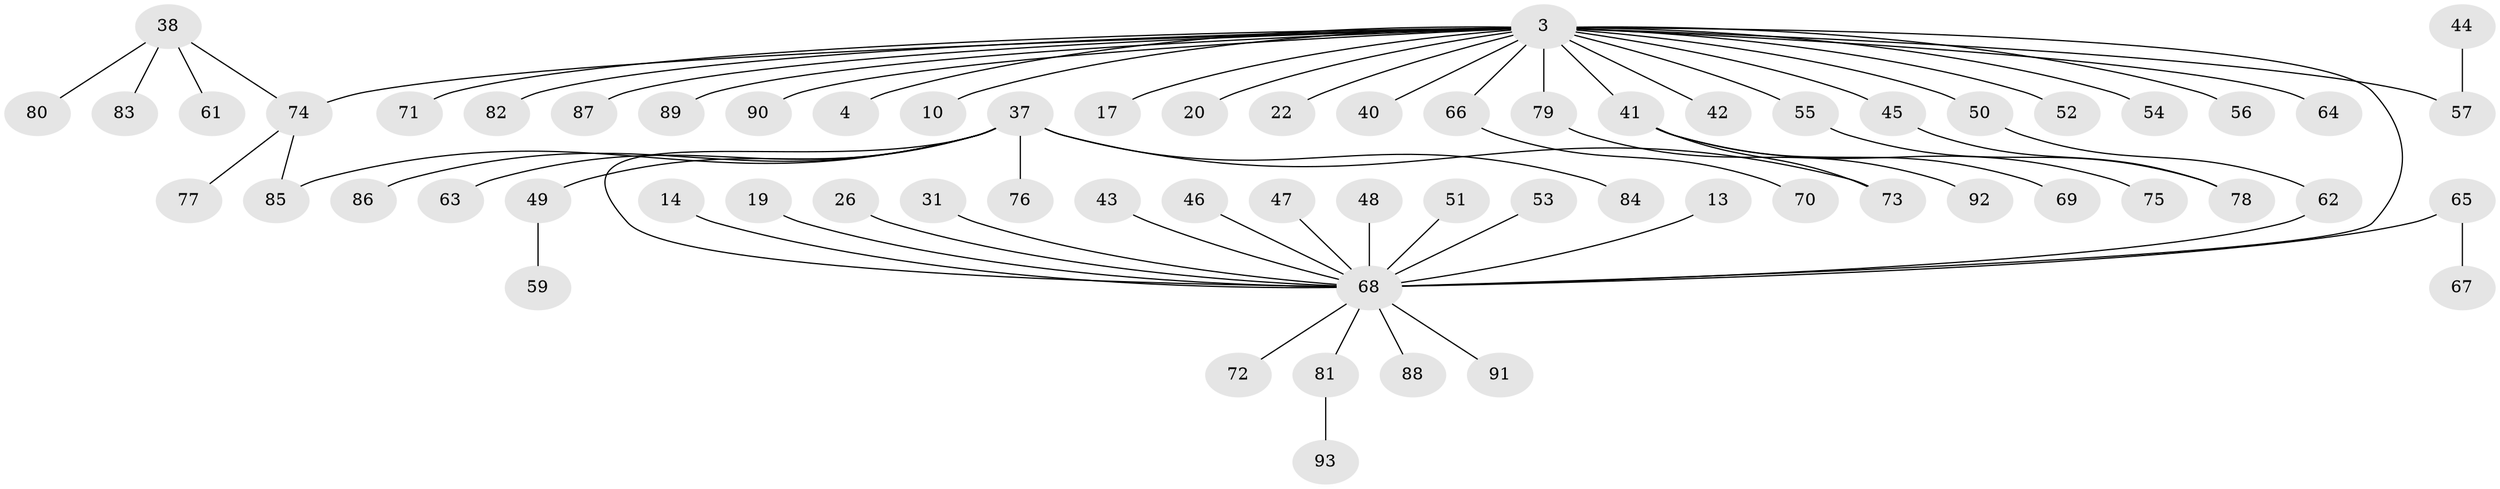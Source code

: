// original degree distribution, {6: 0.021505376344086023, 16: 0.010752688172043012, 30: 0.010752688172043012, 1: 0.6129032258064516, 4: 0.043010752688172046, 2: 0.20430107526881722, 5: 0.03225806451612903, 3: 0.06451612903225806}
// Generated by graph-tools (version 1.1) at 2025/51/03/04/25 21:51:15]
// undirected, 65 vertices, 68 edges
graph export_dot {
graph [start="1"]
  node [color=gray90,style=filled];
  3;
  4;
  10;
  13 [super="+6"];
  14;
  17;
  19;
  20;
  22;
  26;
  31;
  37 [super="+27+28"];
  38;
  40;
  41 [super="+36"];
  42;
  43;
  44;
  45;
  46;
  47;
  48;
  49;
  50;
  51;
  52;
  53;
  54 [super="+34"];
  55;
  56;
  57 [super="+39"];
  59;
  61;
  62;
  63;
  64;
  65;
  66 [super="+58"];
  67;
  68 [super="+33+35+24"];
  69;
  70;
  71;
  72;
  73;
  74 [super="+5+60+25"];
  75;
  76;
  77;
  78;
  79;
  80;
  81;
  82;
  83;
  84;
  85;
  86;
  87 [super="+16"];
  88;
  89;
  90;
  91;
  92;
  93;
  3 -- 4;
  3 -- 10;
  3 -- 17;
  3 -- 20;
  3 -- 22;
  3 -- 40;
  3 -- 41 [weight=2];
  3 -- 42;
  3 -- 45;
  3 -- 50;
  3 -- 52;
  3 -- 55;
  3 -- 56;
  3 -- 64;
  3 -- 71;
  3 -- 79;
  3 -- 82;
  3 -- 89;
  3 -- 90;
  3 -- 74 [weight=2];
  3 -- 66;
  3 -- 68 [weight=3];
  3 -- 87;
  3 -- 57;
  3 -- 54;
  13 -- 68;
  14 -- 68;
  19 -- 68;
  26 -- 68;
  31 -- 68;
  37 -- 73;
  37 -- 76;
  37 -- 49;
  37 -- 84;
  37 -- 85;
  37 -- 86;
  37 -- 63;
  37 -- 68;
  38 -- 61;
  38 -- 80;
  38 -- 83;
  38 -- 74;
  41 -- 73;
  41 -- 75;
  41 -- 69;
  43 -- 68;
  44 -- 57;
  45 -- 78;
  46 -- 68;
  47 -- 68;
  48 -- 68;
  49 -- 59;
  50 -- 62;
  51 -- 68;
  53 -- 68;
  55 -- 78;
  62 -- 68;
  65 -- 67;
  65 -- 68;
  66 -- 70;
  68 -- 88;
  68 -- 72;
  68 -- 81;
  68 -- 91;
  74 -- 85;
  74 -- 77;
  79 -- 92;
  81 -- 93;
}

